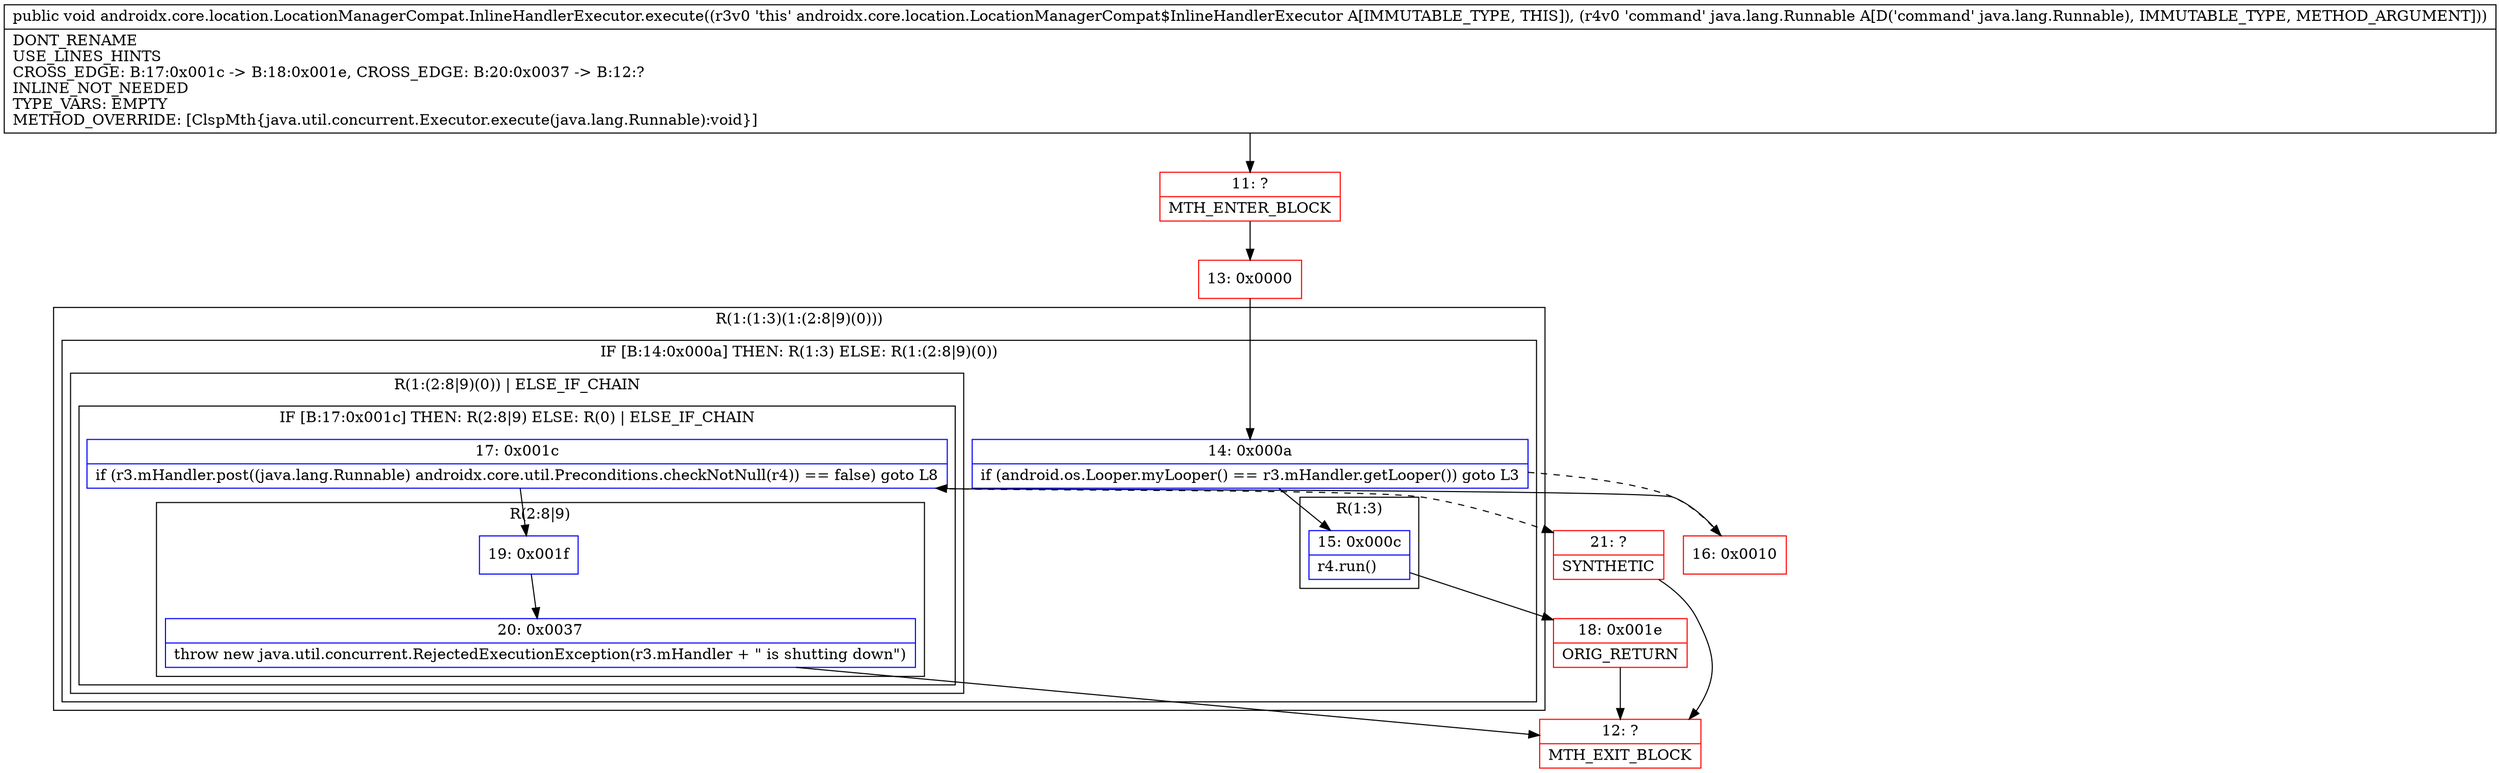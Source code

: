 digraph "CFG forandroidx.core.location.LocationManagerCompat.InlineHandlerExecutor.execute(Ljava\/lang\/Runnable;)V" {
subgraph cluster_Region_2139549208 {
label = "R(1:(1:3)(1:(2:8|9)(0)))";
node [shape=record,color=blue];
subgraph cluster_IfRegion_934194448 {
label = "IF [B:14:0x000a] THEN: R(1:3) ELSE: R(1:(2:8|9)(0))";
node [shape=record,color=blue];
Node_14 [shape=record,label="{14\:\ 0x000a|if (android.os.Looper.myLooper() == r3.mHandler.getLooper()) goto L3\l}"];
subgraph cluster_Region_1272766641 {
label = "R(1:3)";
node [shape=record,color=blue];
Node_15 [shape=record,label="{15\:\ 0x000c|r4.run()\l}"];
}
subgraph cluster_Region_2134966889 {
label = "R(1:(2:8|9)(0)) | ELSE_IF_CHAIN\l";
node [shape=record,color=blue];
subgraph cluster_IfRegion_931124663 {
label = "IF [B:17:0x001c] THEN: R(2:8|9) ELSE: R(0) | ELSE_IF_CHAIN\l";
node [shape=record,color=blue];
Node_17 [shape=record,label="{17\:\ 0x001c|if (r3.mHandler.post((java.lang.Runnable) androidx.core.util.Preconditions.checkNotNull(r4)) == false) goto L8\l}"];
subgraph cluster_Region_1979394149 {
label = "R(2:8|9)";
node [shape=record,color=blue];
Node_19 [shape=record,label="{19\:\ 0x001f}"];
Node_20 [shape=record,label="{20\:\ 0x0037|throw new java.util.concurrent.RejectedExecutionException(r3.mHandler + \" is shutting down\")\l}"];
}
subgraph cluster_Region_1494124291 {
label = "R(0)";
node [shape=record,color=blue];
}
}
}
}
}
Node_11 [shape=record,color=red,label="{11\:\ ?|MTH_ENTER_BLOCK\l}"];
Node_13 [shape=record,color=red,label="{13\:\ 0x0000}"];
Node_18 [shape=record,color=red,label="{18\:\ 0x001e|ORIG_RETURN\l}"];
Node_12 [shape=record,color=red,label="{12\:\ ?|MTH_EXIT_BLOCK\l}"];
Node_16 [shape=record,color=red,label="{16\:\ 0x0010}"];
Node_21 [shape=record,color=red,label="{21\:\ ?|SYNTHETIC\l}"];
MethodNode[shape=record,label="{public void androidx.core.location.LocationManagerCompat.InlineHandlerExecutor.execute((r3v0 'this' androidx.core.location.LocationManagerCompat$InlineHandlerExecutor A[IMMUTABLE_TYPE, THIS]), (r4v0 'command' java.lang.Runnable A[D('command' java.lang.Runnable), IMMUTABLE_TYPE, METHOD_ARGUMENT]))  | DONT_RENAME\lUSE_LINES_HINTS\lCROSS_EDGE: B:17:0x001c \-\> B:18:0x001e, CROSS_EDGE: B:20:0x0037 \-\> B:12:?\lINLINE_NOT_NEEDED\lTYPE_VARS: EMPTY\lMETHOD_OVERRIDE: [ClspMth\{java.util.concurrent.Executor.execute(java.lang.Runnable):void\}]\l}"];
MethodNode -> Node_11;Node_14 -> Node_15;
Node_14 -> Node_16[style=dashed];
Node_15 -> Node_18;
Node_17 -> Node_19;
Node_17 -> Node_21[style=dashed];
Node_19 -> Node_20;
Node_20 -> Node_12;
Node_11 -> Node_13;
Node_13 -> Node_14;
Node_18 -> Node_12;
Node_16 -> Node_17;
Node_21 -> Node_12;
}

